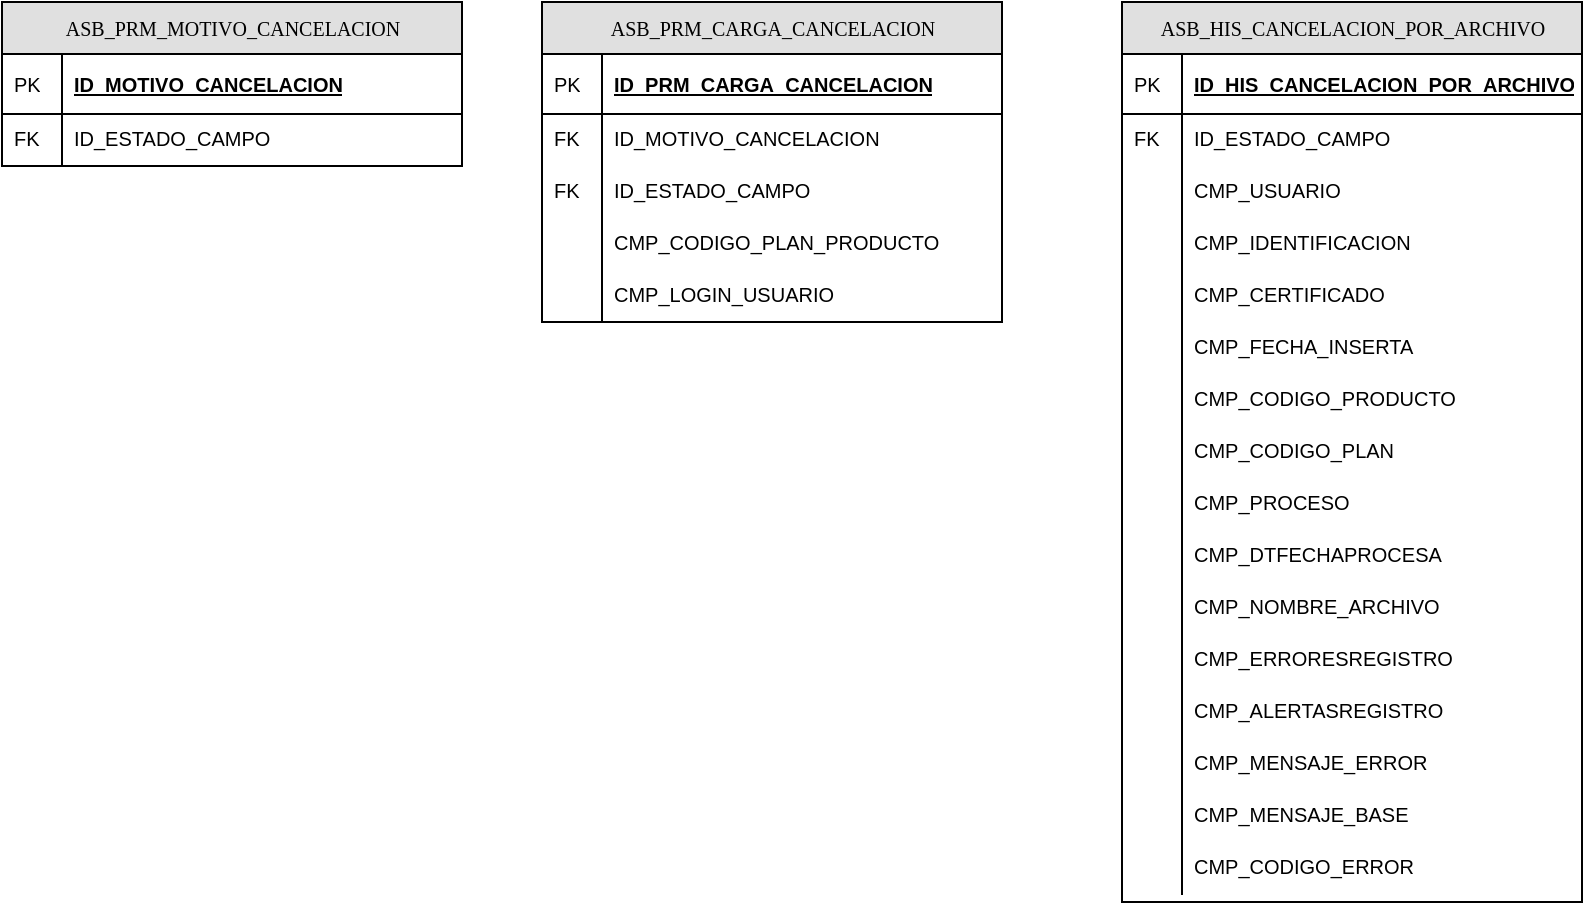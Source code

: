 <mxfile version="24.0.2" type="github">
  <diagram name="Page-1" id="e56a1550-8fbb-45ad-956c-1786394a9013">
    <mxGraphModel dx="823" dy="475" grid="1" gridSize="10" guides="1" tooltips="1" connect="1" arrows="1" fold="1" page="1" pageScale="1" pageWidth="1100" pageHeight="850" background="none" math="0" shadow="0">
      <root>
        <mxCell id="0" />
        <mxCell id="1" parent="0" />
        <mxCell id="2e49270ec7c68f3f-80" value="ASB_PRM_MOTIVO_CANCELACION" style="swimlane;html=1;fontStyle=0;childLayout=stackLayout;horizontal=1;startSize=26;fillColor=#e0e0e0;horizontalStack=0;resizeParent=1;resizeLast=0;collapsible=1;marginBottom=0;swimlaneFillColor=#ffffff;align=center;rounded=0;shadow=0;comic=0;labelBackgroundColor=none;strokeWidth=1;fontFamily=Verdana;fontSize=10;" parent="1" vertex="1">
          <mxGeometry x="80" y="40" width="230" height="82" as="geometry" />
        </mxCell>
        <mxCell id="2e49270ec7c68f3f-81" value="ID_MOTIVO_CANCELACION" style="shape=partialRectangle;top=0;left=0;right=0;bottom=1;html=1;align=left;verticalAlign=middle;fillColor=none;spacingLeft=34;spacingRight=4;whiteSpace=wrap;overflow=hidden;rotatable=0;points=[[0,0.5],[1,0.5]];portConstraint=eastwest;dropTarget=0;fontStyle=5;fontSize=10;" parent="2e49270ec7c68f3f-80" vertex="1">
          <mxGeometry y="26" width="230" height="30" as="geometry" />
        </mxCell>
        <mxCell id="2e49270ec7c68f3f-82" value="PK" style="shape=partialRectangle;top=0;left=0;bottom=0;html=1;fillColor=none;align=left;verticalAlign=middle;spacingLeft=4;spacingRight=4;whiteSpace=wrap;overflow=hidden;rotatable=0;points=[];portConstraint=eastwest;part=1;fontSize=10;" parent="2e49270ec7c68f3f-81" vertex="1" connectable="0">
          <mxGeometry width="30" height="30" as="geometry" />
        </mxCell>
        <mxCell id="2e49270ec7c68f3f-83" value="ID_ESTADO_CAMPO" style="shape=partialRectangle;top=0;left=0;right=0;bottom=0;html=1;align=left;verticalAlign=top;fillColor=none;spacingLeft=34;spacingRight=4;whiteSpace=wrap;overflow=hidden;rotatable=0;points=[[0,0.5],[1,0.5]];portConstraint=eastwest;dropTarget=0;fontSize=10;" parent="2e49270ec7c68f3f-80" vertex="1">
          <mxGeometry y="56" width="230" height="26" as="geometry" />
        </mxCell>
        <mxCell id="2e49270ec7c68f3f-84" value="FK" style="shape=partialRectangle;top=0;left=0;bottom=0;html=1;fillColor=none;align=left;verticalAlign=top;spacingLeft=4;spacingRight=4;whiteSpace=wrap;overflow=hidden;rotatable=0;points=[];portConstraint=eastwest;part=1;fontSize=10;" parent="2e49270ec7c68f3f-83" vertex="1" connectable="0">
          <mxGeometry width="30" height="26" as="geometry" />
        </mxCell>
        <mxCell id="RJYBSfsskYWp9tUyQjeH-1" value="ASB_PRM_CARGA_CANCELACION" style="swimlane;html=1;fontStyle=0;childLayout=stackLayout;horizontal=1;startSize=26;fillColor=#e0e0e0;horizontalStack=0;resizeParent=1;resizeLast=0;collapsible=1;marginBottom=0;swimlaneFillColor=#ffffff;align=center;rounded=0;shadow=0;comic=0;labelBackgroundColor=none;strokeWidth=1;fontFamily=Verdana;fontSize=10;" vertex="1" parent="1">
          <mxGeometry x="350" y="40" width="230" height="160" as="geometry" />
        </mxCell>
        <mxCell id="RJYBSfsskYWp9tUyQjeH-2" value="ID_PRM_CARGA_CANCELACION" style="shape=partialRectangle;top=0;left=0;right=0;bottom=1;html=1;align=left;verticalAlign=middle;fillColor=none;spacingLeft=34;spacingRight=4;whiteSpace=wrap;overflow=hidden;rotatable=0;points=[[0,0.5],[1,0.5]];portConstraint=eastwest;dropTarget=0;fontStyle=5;fontSize=10;" vertex="1" parent="RJYBSfsskYWp9tUyQjeH-1">
          <mxGeometry y="26" width="230" height="30" as="geometry" />
        </mxCell>
        <mxCell id="RJYBSfsskYWp9tUyQjeH-3" value="PK" style="shape=partialRectangle;top=0;left=0;bottom=0;html=1;fillColor=none;align=left;verticalAlign=middle;spacingLeft=4;spacingRight=4;whiteSpace=wrap;overflow=hidden;rotatable=0;points=[];portConstraint=eastwest;part=1;fontSize=10;" vertex="1" connectable="0" parent="RJYBSfsskYWp9tUyQjeH-2">
          <mxGeometry width="30" height="30" as="geometry" />
        </mxCell>
        <mxCell id="RJYBSfsskYWp9tUyQjeH-4" value="ID_MOTIVO_CANCELACION" style="shape=partialRectangle;top=0;left=0;right=0;bottom=0;html=1;align=left;verticalAlign=top;fillColor=none;spacingLeft=34;spacingRight=4;whiteSpace=wrap;overflow=hidden;rotatable=0;points=[[0,0.5],[1,0.5]];portConstraint=eastwest;dropTarget=0;fontSize=10;" vertex="1" parent="RJYBSfsskYWp9tUyQjeH-1">
          <mxGeometry y="56" width="230" height="26" as="geometry" />
        </mxCell>
        <mxCell id="RJYBSfsskYWp9tUyQjeH-5" value="FK" style="shape=partialRectangle;top=0;left=0;bottom=0;html=1;fillColor=none;align=left;verticalAlign=top;spacingLeft=4;spacingRight=4;whiteSpace=wrap;overflow=hidden;rotatable=0;points=[];portConstraint=eastwest;part=1;fontSize=10;" vertex="1" connectable="0" parent="RJYBSfsskYWp9tUyQjeH-4">
          <mxGeometry width="30" height="26" as="geometry" />
        </mxCell>
        <mxCell id="RJYBSfsskYWp9tUyQjeH-6" value="ID_ESTADO_CAMPO" style="shape=partialRectangle;top=0;left=0;right=0;bottom=0;html=1;align=left;verticalAlign=top;fillColor=none;spacingLeft=34;spacingRight=4;whiteSpace=wrap;overflow=hidden;rotatable=0;points=[[0,0.5],[1,0.5]];portConstraint=eastwest;dropTarget=0;fontSize=10;" vertex="1" parent="RJYBSfsskYWp9tUyQjeH-1">
          <mxGeometry y="82" width="230" height="26" as="geometry" />
        </mxCell>
        <mxCell id="RJYBSfsskYWp9tUyQjeH-7" value="FK" style="shape=partialRectangle;top=0;left=0;bottom=0;html=1;fillColor=none;align=left;verticalAlign=top;spacingLeft=4;spacingRight=4;whiteSpace=wrap;overflow=hidden;rotatable=0;points=[];portConstraint=eastwest;part=1;fontSize=10;" vertex="1" connectable="0" parent="RJYBSfsskYWp9tUyQjeH-6">
          <mxGeometry width="30" height="26" as="geometry" />
        </mxCell>
        <mxCell id="RJYBSfsskYWp9tUyQjeH-8" value="CMP_CODIGO_PLAN_PRODUCTO" style="shape=partialRectangle;top=0;left=0;right=0;bottom=0;html=1;align=left;verticalAlign=top;fillColor=none;spacingLeft=34;spacingRight=4;whiteSpace=wrap;overflow=hidden;rotatable=0;points=[[0,0.5],[1,0.5]];portConstraint=eastwest;dropTarget=0;fontSize=10;" vertex="1" parent="RJYBSfsskYWp9tUyQjeH-1">
          <mxGeometry y="108" width="230" height="26" as="geometry" />
        </mxCell>
        <mxCell id="RJYBSfsskYWp9tUyQjeH-9" value="" style="shape=partialRectangle;top=0;left=0;bottom=0;html=1;fillColor=none;align=left;verticalAlign=top;spacingLeft=4;spacingRight=4;whiteSpace=wrap;overflow=hidden;rotatable=0;points=[];portConstraint=eastwest;part=1;fontSize=10;" vertex="1" connectable="0" parent="RJYBSfsskYWp9tUyQjeH-8">
          <mxGeometry width="30" height="26" as="geometry" />
        </mxCell>
        <mxCell id="RJYBSfsskYWp9tUyQjeH-10" value="CMP_LOGIN_USUARIO" style="shape=partialRectangle;top=0;left=0;right=0;bottom=0;html=1;align=left;verticalAlign=top;fillColor=none;spacingLeft=34;spacingRight=4;whiteSpace=wrap;overflow=hidden;rotatable=0;points=[[0,0.5],[1,0.5]];portConstraint=eastwest;dropTarget=0;fontSize=10;" vertex="1" parent="RJYBSfsskYWp9tUyQjeH-1">
          <mxGeometry y="134" width="230" height="26" as="geometry" />
        </mxCell>
        <mxCell id="RJYBSfsskYWp9tUyQjeH-11" value="" style="shape=partialRectangle;top=0;left=0;bottom=0;html=1;fillColor=none;align=left;verticalAlign=top;spacingLeft=4;spacingRight=4;whiteSpace=wrap;overflow=hidden;rotatable=0;points=[];portConstraint=eastwest;part=1;fontSize=10;" vertex="1" connectable="0" parent="RJYBSfsskYWp9tUyQjeH-10">
          <mxGeometry width="30" height="26" as="geometry" />
        </mxCell>
        <mxCell id="RJYBSfsskYWp9tUyQjeH-12" value="ASB_HIS_CANCELACION_POR_ARCHIVO" style="swimlane;html=1;fontStyle=0;childLayout=stackLayout;horizontal=1;startSize=26;fillColor=#e0e0e0;horizontalStack=0;resizeParent=1;resizeLast=0;collapsible=1;marginBottom=0;swimlaneFillColor=#ffffff;align=center;rounded=0;shadow=0;comic=0;labelBackgroundColor=none;strokeWidth=1;fontFamily=Verdana;fontSize=10;" vertex="1" parent="1">
          <mxGeometry x="640" y="40" width="230" height="450" as="geometry" />
        </mxCell>
        <mxCell id="RJYBSfsskYWp9tUyQjeH-13" value="ID_HIS_CANCELACION_POR_ARCHIVO" style="shape=partialRectangle;top=0;left=0;right=0;bottom=1;html=1;align=left;verticalAlign=middle;fillColor=none;spacingLeft=34;spacingRight=4;whiteSpace=wrap;overflow=hidden;rotatable=0;points=[[0,0.5],[1,0.5]];portConstraint=eastwest;dropTarget=0;fontStyle=5;fontSize=10;" vertex="1" parent="RJYBSfsskYWp9tUyQjeH-12">
          <mxGeometry y="26" width="230" height="30" as="geometry" />
        </mxCell>
        <mxCell id="RJYBSfsskYWp9tUyQjeH-14" value="PK" style="shape=partialRectangle;top=0;left=0;bottom=0;html=1;fillColor=none;align=left;verticalAlign=middle;spacingLeft=4;spacingRight=4;whiteSpace=wrap;overflow=hidden;rotatable=0;points=[];portConstraint=eastwest;part=1;fontSize=10;" vertex="1" connectable="0" parent="RJYBSfsskYWp9tUyQjeH-13">
          <mxGeometry width="30" height="30" as="geometry" />
        </mxCell>
        <mxCell id="RJYBSfsskYWp9tUyQjeH-17" value="ID_ESTADO_CAMPO" style="shape=partialRectangle;top=0;left=0;right=0;bottom=0;html=1;align=left;verticalAlign=top;fillColor=none;spacingLeft=34;spacingRight=4;whiteSpace=wrap;overflow=hidden;rotatable=0;points=[[0,0.5],[1,0.5]];portConstraint=eastwest;dropTarget=0;fontSize=10;" vertex="1" parent="RJYBSfsskYWp9tUyQjeH-12">
          <mxGeometry y="56" width="230" height="26" as="geometry" />
        </mxCell>
        <mxCell id="RJYBSfsskYWp9tUyQjeH-18" value="FK" style="shape=partialRectangle;top=0;left=0;bottom=0;html=1;fillColor=none;align=left;verticalAlign=top;spacingLeft=4;spacingRight=4;whiteSpace=wrap;overflow=hidden;rotatable=0;points=[];portConstraint=eastwest;part=1;fontSize=10;" vertex="1" connectable="0" parent="RJYBSfsskYWp9tUyQjeH-17">
          <mxGeometry width="30" height="26" as="geometry" />
        </mxCell>
        <mxCell id="RJYBSfsskYWp9tUyQjeH-26" value="CMP_USUARIO" style="shape=partialRectangle;top=0;left=0;right=0;bottom=0;html=1;align=left;verticalAlign=top;fillColor=none;spacingLeft=34;spacingRight=4;whiteSpace=wrap;overflow=hidden;rotatable=0;points=[[0,0.5],[1,0.5]];portConstraint=eastwest;dropTarget=0;fontSize=10;" vertex="1" parent="RJYBSfsskYWp9tUyQjeH-12">
          <mxGeometry y="82" width="230" height="26" as="geometry" />
        </mxCell>
        <mxCell id="RJYBSfsskYWp9tUyQjeH-27" value="" style="shape=partialRectangle;top=0;left=0;bottom=0;html=1;fillColor=none;align=left;verticalAlign=top;spacingLeft=4;spacingRight=4;whiteSpace=wrap;overflow=hidden;rotatable=0;points=[];portConstraint=eastwest;part=1;fontSize=10;" vertex="1" connectable="0" parent="RJYBSfsskYWp9tUyQjeH-26">
          <mxGeometry width="30" height="26" as="geometry" />
        </mxCell>
        <mxCell id="RJYBSfsskYWp9tUyQjeH-47" value="CMP_IDENTIFICACION" style="shape=partialRectangle;top=0;left=0;right=0;bottom=0;html=1;align=left;verticalAlign=top;fillColor=none;spacingLeft=34;spacingRight=4;whiteSpace=wrap;overflow=hidden;rotatable=0;points=[[0,0.5],[1,0.5]];portConstraint=eastwest;dropTarget=0;fontSize=10;" vertex="1" parent="RJYBSfsskYWp9tUyQjeH-12">
          <mxGeometry y="108" width="230" height="26" as="geometry" />
        </mxCell>
        <mxCell id="RJYBSfsskYWp9tUyQjeH-48" value="" style="shape=partialRectangle;top=0;left=0;bottom=0;html=1;fillColor=none;align=left;verticalAlign=top;spacingLeft=4;spacingRight=4;whiteSpace=wrap;overflow=hidden;rotatable=0;points=[];portConstraint=eastwest;part=1;fontSize=10;" vertex="1" connectable="0" parent="RJYBSfsskYWp9tUyQjeH-47">
          <mxGeometry width="30" height="26" as="geometry" />
        </mxCell>
        <mxCell id="RJYBSfsskYWp9tUyQjeH-49" value="CMP_CERTIFICADO" style="shape=partialRectangle;top=0;left=0;right=0;bottom=0;html=1;align=left;verticalAlign=top;fillColor=none;spacingLeft=34;spacingRight=4;whiteSpace=wrap;overflow=hidden;rotatable=0;points=[[0,0.5],[1,0.5]];portConstraint=eastwest;dropTarget=0;fontSize=10;" vertex="1" parent="RJYBSfsskYWp9tUyQjeH-12">
          <mxGeometry y="134" width="230" height="26" as="geometry" />
        </mxCell>
        <mxCell id="RJYBSfsskYWp9tUyQjeH-50" value="" style="shape=partialRectangle;top=0;left=0;bottom=0;html=1;fillColor=none;align=left;verticalAlign=top;spacingLeft=4;spacingRight=4;whiteSpace=wrap;overflow=hidden;rotatable=0;points=[];portConstraint=eastwest;part=1;fontSize=10;" vertex="1" connectable="0" parent="RJYBSfsskYWp9tUyQjeH-49">
          <mxGeometry width="30" height="26" as="geometry" />
        </mxCell>
        <mxCell id="RJYBSfsskYWp9tUyQjeH-51" value="CMP_FECHA_INSERTA" style="shape=partialRectangle;top=0;left=0;right=0;bottom=0;html=1;align=left;verticalAlign=top;fillColor=none;spacingLeft=34;spacingRight=4;whiteSpace=wrap;overflow=hidden;rotatable=0;points=[[0,0.5],[1,0.5]];portConstraint=eastwest;dropTarget=0;fontSize=10;" vertex="1" parent="RJYBSfsskYWp9tUyQjeH-12">
          <mxGeometry y="160" width="230" height="26" as="geometry" />
        </mxCell>
        <mxCell id="RJYBSfsskYWp9tUyQjeH-52" value="" style="shape=partialRectangle;top=0;left=0;bottom=0;html=1;fillColor=none;align=left;verticalAlign=top;spacingLeft=4;spacingRight=4;whiteSpace=wrap;overflow=hidden;rotatable=0;points=[];portConstraint=eastwest;part=1;fontSize=10;" vertex="1" connectable="0" parent="RJYBSfsskYWp9tUyQjeH-51">
          <mxGeometry width="30" height="26" as="geometry" />
        </mxCell>
        <mxCell id="RJYBSfsskYWp9tUyQjeH-57" value="CMP_CODIGO_PRODUCTO" style="shape=partialRectangle;top=0;left=0;right=0;bottom=0;html=1;align=left;verticalAlign=top;fillColor=none;spacingLeft=34;spacingRight=4;whiteSpace=wrap;overflow=hidden;rotatable=0;points=[[0,0.5],[1,0.5]];portConstraint=eastwest;dropTarget=0;fontSize=10;" vertex="1" parent="RJYBSfsskYWp9tUyQjeH-12">
          <mxGeometry y="186" width="230" height="26" as="geometry" />
        </mxCell>
        <mxCell id="RJYBSfsskYWp9tUyQjeH-58" value="" style="shape=partialRectangle;top=0;left=0;bottom=0;html=1;fillColor=none;align=left;verticalAlign=top;spacingLeft=4;spacingRight=4;whiteSpace=wrap;overflow=hidden;rotatable=0;points=[];portConstraint=eastwest;part=1;fontSize=10;" vertex="1" connectable="0" parent="RJYBSfsskYWp9tUyQjeH-57">
          <mxGeometry width="30" height="26" as="geometry" />
        </mxCell>
        <mxCell id="RJYBSfsskYWp9tUyQjeH-55" value="CMP_CODIGO_PLAN" style="shape=partialRectangle;top=0;left=0;right=0;bottom=0;html=1;align=left;verticalAlign=top;fillColor=none;spacingLeft=34;spacingRight=4;whiteSpace=wrap;overflow=hidden;rotatable=0;points=[[0,0.5],[1,0.5]];portConstraint=eastwest;dropTarget=0;fontSize=10;" vertex="1" parent="RJYBSfsskYWp9tUyQjeH-12">
          <mxGeometry y="212" width="230" height="26" as="geometry" />
        </mxCell>
        <mxCell id="RJYBSfsskYWp9tUyQjeH-56" value="" style="shape=partialRectangle;top=0;left=0;bottom=0;html=1;fillColor=none;align=left;verticalAlign=top;spacingLeft=4;spacingRight=4;whiteSpace=wrap;overflow=hidden;rotatable=0;points=[];portConstraint=eastwest;part=1;fontSize=10;" vertex="1" connectable="0" parent="RJYBSfsskYWp9tUyQjeH-55">
          <mxGeometry width="30" height="26" as="geometry" />
        </mxCell>
        <mxCell id="RJYBSfsskYWp9tUyQjeH-53" value="CMP_PROCESO" style="shape=partialRectangle;top=0;left=0;right=0;bottom=0;html=1;align=left;verticalAlign=top;fillColor=none;spacingLeft=34;spacingRight=4;whiteSpace=wrap;overflow=hidden;rotatable=0;points=[[0,0.5],[1,0.5]];portConstraint=eastwest;dropTarget=0;fontSize=10;" vertex="1" parent="RJYBSfsskYWp9tUyQjeH-12">
          <mxGeometry y="238" width="230" height="26" as="geometry" />
        </mxCell>
        <mxCell id="RJYBSfsskYWp9tUyQjeH-54" value="" style="shape=partialRectangle;top=0;left=0;bottom=0;html=1;fillColor=none;align=left;verticalAlign=top;spacingLeft=4;spacingRight=4;whiteSpace=wrap;overflow=hidden;rotatable=0;points=[];portConstraint=eastwest;part=1;fontSize=10;" vertex="1" connectable="0" parent="RJYBSfsskYWp9tUyQjeH-53">
          <mxGeometry width="30" height="26" as="geometry" />
        </mxCell>
        <mxCell id="RJYBSfsskYWp9tUyQjeH-59" value="CMP_DTFECHAPROCESA" style="shape=partialRectangle;top=0;left=0;right=0;bottom=0;html=1;align=left;verticalAlign=top;fillColor=none;spacingLeft=34;spacingRight=4;whiteSpace=wrap;overflow=hidden;rotatable=0;points=[[0,0.5],[1,0.5]];portConstraint=eastwest;dropTarget=0;fontSize=10;" vertex="1" parent="RJYBSfsskYWp9tUyQjeH-12">
          <mxGeometry y="264" width="230" height="26" as="geometry" />
        </mxCell>
        <mxCell id="RJYBSfsskYWp9tUyQjeH-60" value="" style="shape=partialRectangle;top=0;left=0;bottom=0;html=1;fillColor=none;align=left;verticalAlign=top;spacingLeft=4;spacingRight=4;whiteSpace=wrap;overflow=hidden;rotatable=0;points=[];portConstraint=eastwest;part=1;fontSize=10;" vertex="1" connectable="0" parent="RJYBSfsskYWp9tUyQjeH-59">
          <mxGeometry width="30" height="26" as="geometry" />
        </mxCell>
        <mxCell id="RJYBSfsskYWp9tUyQjeH-61" value="CMP_NOMBRE_ARCHIVO" style="shape=partialRectangle;top=0;left=0;right=0;bottom=0;html=1;align=left;verticalAlign=top;fillColor=none;spacingLeft=34;spacingRight=4;whiteSpace=wrap;overflow=hidden;rotatable=0;points=[[0,0.5],[1,0.5]];portConstraint=eastwest;dropTarget=0;fontSize=10;" vertex="1" parent="RJYBSfsskYWp9tUyQjeH-12">
          <mxGeometry y="290" width="230" height="26" as="geometry" />
        </mxCell>
        <mxCell id="RJYBSfsskYWp9tUyQjeH-62" value="" style="shape=partialRectangle;top=0;left=0;bottom=0;html=1;fillColor=none;align=left;verticalAlign=top;spacingLeft=4;spacingRight=4;whiteSpace=wrap;overflow=hidden;rotatable=0;points=[];portConstraint=eastwest;part=1;fontSize=10;" vertex="1" connectable="0" parent="RJYBSfsskYWp9tUyQjeH-61">
          <mxGeometry width="30" height="26" as="geometry" />
        </mxCell>
        <mxCell id="RJYBSfsskYWp9tUyQjeH-63" value="CMP_ERRORESREGISTRO" style="shape=partialRectangle;top=0;left=0;right=0;bottom=0;html=1;align=left;verticalAlign=top;fillColor=none;spacingLeft=34;spacingRight=4;whiteSpace=wrap;overflow=hidden;rotatable=0;points=[[0,0.5],[1,0.5]];portConstraint=eastwest;dropTarget=0;fontSize=10;" vertex="1" parent="RJYBSfsskYWp9tUyQjeH-12">
          <mxGeometry y="316" width="230" height="26" as="geometry" />
        </mxCell>
        <mxCell id="RJYBSfsskYWp9tUyQjeH-64" value="" style="shape=partialRectangle;top=0;left=0;bottom=0;html=1;fillColor=none;align=left;verticalAlign=top;spacingLeft=4;spacingRight=4;whiteSpace=wrap;overflow=hidden;rotatable=0;points=[];portConstraint=eastwest;part=1;fontSize=10;" vertex="1" connectable="0" parent="RJYBSfsskYWp9tUyQjeH-63">
          <mxGeometry width="30" height="26" as="geometry" />
        </mxCell>
        <mxCell id="RJYBSfsskYWp9tUyQjeH-65" value="CMP_ALERTASREGISTRO" style="shape=partialRectangle;top=0;left=0;right=0;bottom=0;html=1;align=left;verticalAlign=top;fillColor=none;spacingLeft=34;spacingRight=4;whiteSpace=wrap;overflow=hidden;rotatable=0;points=[[0,0.5],[1,0.5]];portConstraint=eastwest;dropTarget=0;fontSize=10;" vertex="1" parent="RJYBSfsskYWp9tUyQjeH-12">
          <mxGeometry y="342" width="230" height="26" as="geometry" />
        </mxCell>
        <mxCell id="RJYBSfsskYWp9tUyQjeH-66" value="" style="shape=partialRectangle;top=0;left=0;bottom=0;html=1;fillColor=none;align=left;verticalAlign=top;spacingLeft=4;spacingRight=4;whiteSpace=wrap;overflow=hidden;rotatable=0;points=[];portConstraint=eastwest;part=1;fontSize=10;" vertex="1" connectable="0" parent="RJYBSfsskYWp9tUyQjeH-65">
          <mxGeometry width="30" height="26" as="geometry" />
        </mxCell>
        <mxCell id="RJYBSfsskYWp9tUyQjeH-67" value="CMP_MENSAJE_ERROR" style="shape=partialRectangle;top=0;left=0;right=0;bottom=0;html=1;align=left;verticalAlign=top;fillColor=none;spacingLeft=34;spacingRight=4;whiteSpace=wrap;overflow=hidden;rotatable=0;points=[[0,0.5],[1,0.5]];portConstraint=eastwest;dropTarget=0;fontSize=10;" vertex="1" parent="RJYBSfsskYWp9tUyQjeH-12">
          <mxGeometry y="368" width="230" height="26" as="geometry" />
        </mxCell>
        <mxCell id="RJYBSfsskYWp9tUyQjeH-68" value="" style="shape=partialRectangle;top=0;left=0;bottom=0;html=1;fillColor=none;align=left;verticalAlign=top;spacingLeft=4;spacingRight=4;whiteSpace=wrap;overflow=hidden;rotatable=0;points=[];portConstraint=eastwest;part=1;fontSize=10;" vertex="1" connectable="0" parent="RJYBSfsskYWp9tUyQjeH-67">
          <mxGeometry width="30" height="26" as="geometry" />
        </mxCell>
        <mxCell id="RJYBSfsskYWp9tUyQjeH-69" value="CMP_MENSAJE_BASE" style="shape=partialRectangle;top=0;left=0;right=0;bottom=0;html=1;align=left;verticalAlign=top;fillColor=none;spacingLeft=34;spacingRight=4;whiteSpace=wrap;overflow=hidden;rotatable=0;points=[[0,0.5],[1,0.5]];portConstraint=eastwest;dropTarget=0;fontSize=10;" vertex="1" parent="RJYBSfsskYWp9tUyQjeH-12">
          <mxGeometry y="394" width="230" height="26" as="geometry" />
        </mxCell>
        <mxCell id="RJYBSfsskYWp9tUyQjeH-70" value="" style="shape=partialRectangle;top=0;left=0;bottom=0;html=1;fillColor=none;align=left;verticalAlign=top;spacingLeft=4;spacingRight=4;whiteSpace=wrap;overflow=hidden;rotatable=0;points=[];portConstraint=eastwest;part=1;fontSize=10;" vertex="1" connectable="0" parent="RJYBSfsskYWp9tUyQjeH-69">
          <mxGeometry width="30" height="26" as="geometry" />
        </mxCell>
        <mxCell id="RJYBSfsskYWp9tUyQjeH-71" value="CMP_CODIGO_ERROR" style="shape=partialRectangle;top=0;left=0;right=0;bottom=0;html=1;align=left;verticalAlign=top;fillColor=none;spacingLeft=34;spacingRight=4;whiteSpace=wrap;overflow=hidden;rotatable=0;points=[[0,0.5],[1,0.5]];portConstraint=eastwest;dropTarget=0;fontSize=10;" vertex="1" parent="RJYBSfsskYWp9tUyQjeH-12">
          <mxGeometry y="420" width="230" height="26" as="geometry" />
        </mxCell>
        <mxCell id="RJYBSfsskYWp9tUyQjeH-72" value="" style="shape=partialRectangle;top=0;left=0;bottom=0;html=1;fillColor=none;align=left;verticalAlign=top;spacingLeft=4;spacingRight=4;whiteSpace=wrap;overflow=hidden;rotatable=0;points=[];portConstraint=eastwest;part=1;fontSize=10;" vertex="1" connectable="0" parent="RJYBSfsskYWp9tUyQjeH-71">
          <mxGeometry width="30" height="26" as="geometry" />
        </mxCell>
      </root>
    </mxGraphModel>
  </diagram>
</mxfile>
